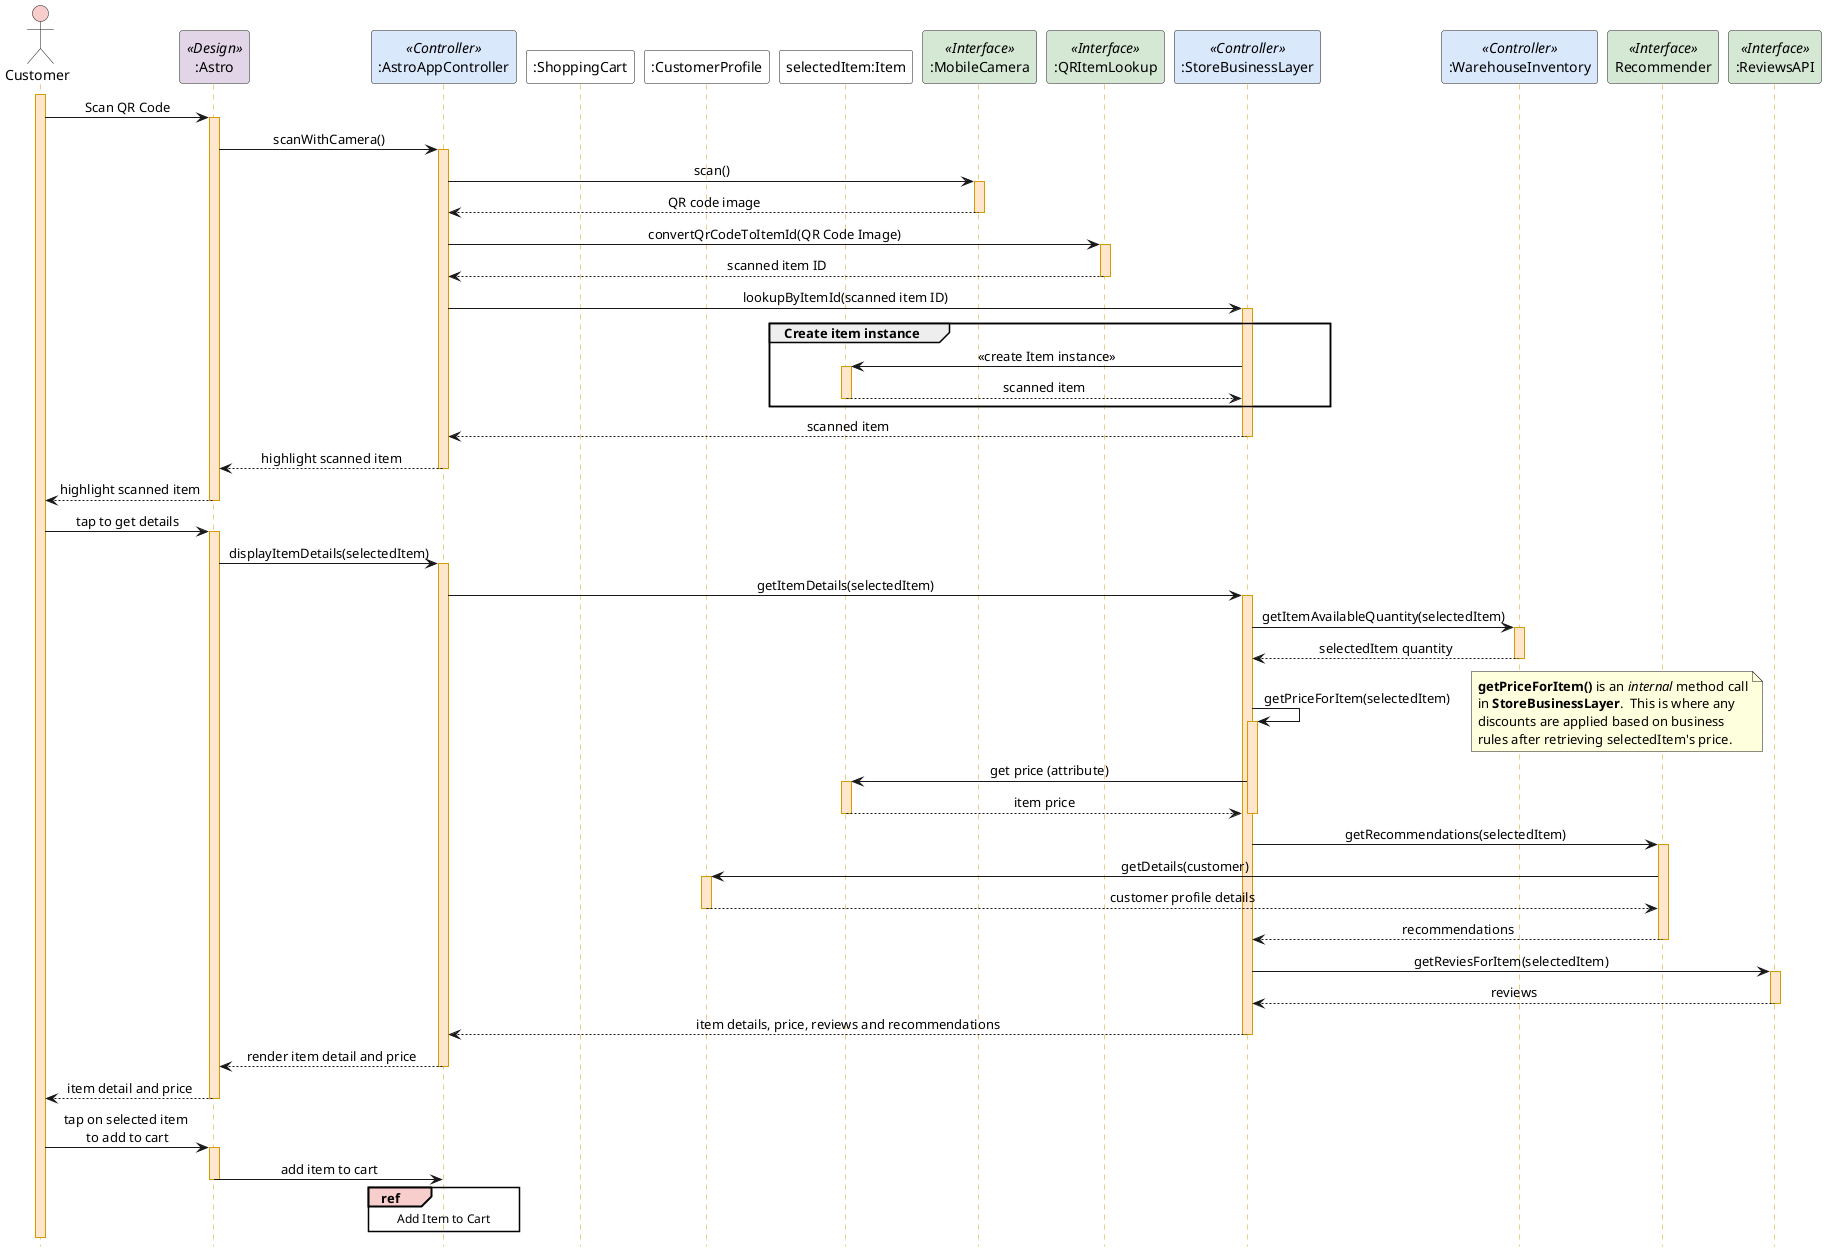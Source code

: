 @startuml
'https://plantuml.com/sequence-diagram
hide footbox
skinparam sequenceMessageAlign center
skinparam sequence {
LifeLineBorderColor #D79B00
LifeLineBackgroundColor #FFE6CC
}
actor Customer as customer #F8CECC
participant ":Astro" as astro <<Design>> #E1D5E7
participant ":AstroAppController" as appController <<Controller>> #DAE8FC
participant ":ShoppingCart" as cart #FFFFFF
participant ":CustomerProfile" as profile #FFFFFF
participant "selectedItem:Item" as selectedItem #FFFFFF
participant ":MobileCamera" as camera <<Interface>> #D5E8D4
participant ":QRItemLookup" as qrLookup <<Interface>> #D5E8D4
participant ":StoreBusinessLayer" as store <<Controller>> #DAE8FC
participant ":WarehouseInventory" as warehouse <<Controller>> #DAE8FC
participant "Recommender" as recommender <<Interface>>#D5E8D4
participant ":ReviewsAPI" as reviewsApi <<Interface>> #D5E8D4
'autonumber
autoactivate On
activate customer
customer -> astro: Scan QR Code
astro -> appController: scanWithCamera()
appController -> camera: scan()
return QR code image
appController -> qrLookup: convertQrCodeToItemId(QR Code Image)
return scanned item ID
appController -> store: lookupByItemId(scanned item ID)
group Create item instance
    store -> selectedItem: << create Item instance >>
    return scanned item
end
return scanned item
return highlight scanned item
return highlight scanned item
customer -> astro: tap to get details
astro -> appController: displayItemDetails(selectedItem)
appController -> store: getItemDetails(selectedItem)
store -> warehouse: getItemAvailableQuantity(selectedItem)
return selectedItem quantity
store -> store: getPriceForItem(selectedItem)
note right
**getPriceForItem()** is an //internal// method call
in **StoreBusinessLayer**.  This is where any
discounts are applied based on business
rules after retrieving selectedItem's price.
end note
store -> selectedItem: get price (attribute)
return item price
deactivate
store -> recommender: getRecommendations(selectedItem)
recommender -> profile: getDetails(customer)
return customer profile details
return recommendations
store -> reviewsApi: getReviesForItem(selectedItem)
return reviews
return item details, price, reviews and recommendations
return render item detail and price
return item detail and price
customer -> astro: tap on selected item \nto add to cart
astro -> appController--: add item to cart
ref#F8CECC over appController
Add Item to Cart
end ref
@enduml